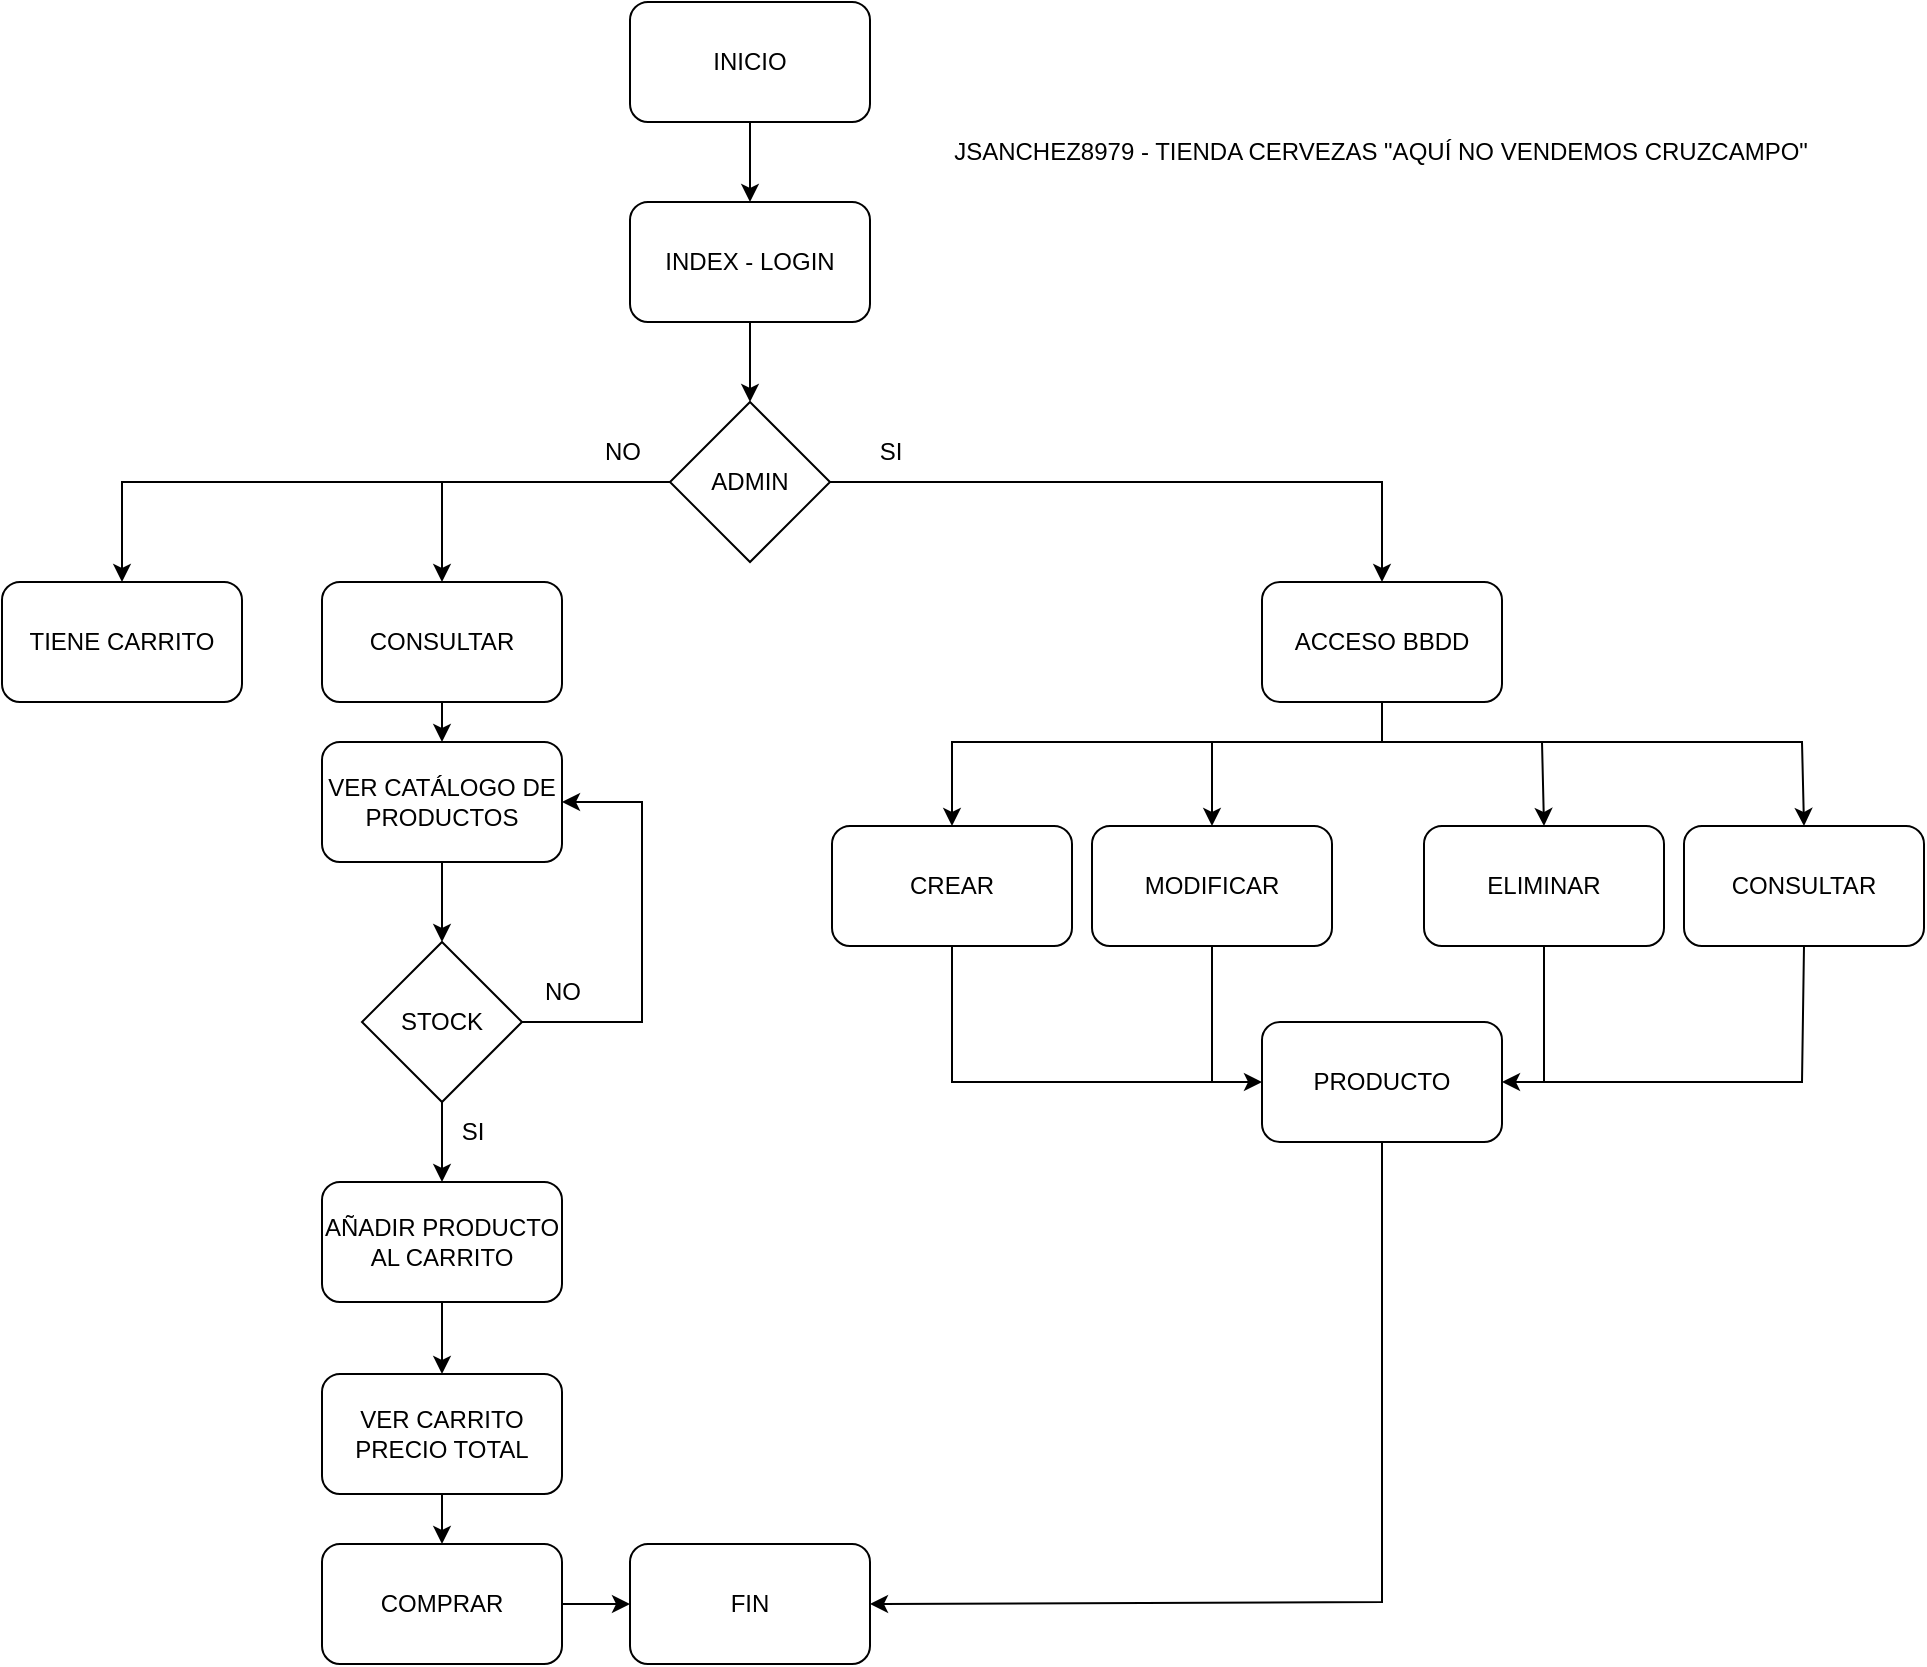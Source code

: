 <mxfile version="26.0.8">
  <diagram name="Página-1" id="_-SUKd0T7lk5-P419IWT">
    <mxGraphModel dx="1793" dy="923" grid="1" gridSize="10" guides="1" tooltips="1" connect="1" arrows="1" fold="1" page="1" pageScale="1" pageWidth="827" pageHeight="1169" math="0" shadow="0">
      <root>
        <mxCell id="0" />
        <mxCell id="1" parent="0" />
        <mxCell id="sM_l2jw1xYte-dTulpN--1" value="INICIO" style="rounded=1;whiteSpace=wrap;html=1;" parent="1" vertex="1">
          <mxGeometry x="354" y="70" width="120" height="60" as="geometry" />
        </mxCell>
        <mxCell id="sM_l2jw1xYte-dTulpN--2" value="INDEX - LOGIN" style="rounded=1;whiteSpace=wrap;html=1;" parent="1" vertex="1">
          <mxGeometry x="354" y="170" width="120" height="60" as="geometry" />
        </mxCell>
        <mxCell id="sM_l2jw1xYte-dTulpN--5" value="ADMIN" style="rhombus;whiteSpace=wrap;html=1;" parent="1" vertex="1">
          <mxGeometry x="374" y="270" width="80" height="80" as="geometry" />
        </mxCell>
        <mxCell id="sM_l2jw1xYte-dTulpN--6" value="" style="endArrow=classic;html=1;rounded=0;entryX=0.5;entryY=0;entryDx=0;entryDy=0;exitX=0.5;exitY=1;exitDx=0;exitDy=0;" parent="1" source="sM_l2jw1xYte-dTulpN--1" target="sM_l2jw1xYte-dTulpN--2" edge="1">
          <mxGeometry width="50" height="50" relative="1" as="geometry">
            <mxPoint x="390" y="410" as="sourcePoint" />
            <mxPoint x="440" y="360" as="targetPoint" />
          </mxGeometry>
        </mxCell>
        <mxCell id="sM_l2jw1xYte-dTulpN--7" value="" style="endArrow=classic;html=1;rounded=0;entryX=0.5;entryY=0;entryDx=0;entryDy=0;exitX=0.5;exitY=1;exitDx=0;exitDy=0;" parent="1" source="sM_l2jw1xYte-dTulpN--2" target="sM_l2jw1xYte-dTulpN--5" edge="1">
          <mxGeometry width="50" height="50" relative="1" as="geometry">
            <mxPoint x="390" y="410" as="sourcePoint" />
            <mxPoint x="440" y="360" as="targetPoint" />
          </mxGeometry>
        </mxCell>
        <mxCell id="sM_l2jw1xYte-dTulpN--8" value="TIENE CARRITO" style="rounded=1;whiteSpace=wrap;html=1;" parent="1" vertex="1">
          <mxGeometry x="40" y="360" width="120" height="60" as="geometry" />
        </mxCell>
        <mxCell id="sM_l2jw1xYte-dTulpN--9" value="" style="endArrow=classic;html=1;rounded=0;exitX=0;exitY=0.5;exitDx=0;exitDy=0;entryX=0.5;entryY=0;entryDx=0;entryDy=0;" parent="1" source="sM_l2jw1xYte-dTulpN--5" target="5RHegPdNfZ6tZ5PyksFu-18" edge="1">
          <mxGeometry width="50" height="50" relative="1" as="geometry">
            <mxPoint x="390" y="410" as="sourcePoint" />
            <mxPoint x="260" y="230" as="targetPoint" />
            <Array as="points">
              <mxPoint x="260" y="310" />
            </Array>
          </mxGeometry>
        </mxCell>
        <mxCell id="sM_l2jw1xYte-dTulpN--11" value="NO" style="text;html=1;align=center;verticalAlign=middle;resizable=0;points=[];autosize=1;strokeColor=none;fillColor=none;" parent="1" vertex="1">
          <mxGeometry x="330" y="280" width="40" height="30" as="geometry" />
        </mxCell>
        <mxCell id="sM_l2jw1xYte-dTulpN--14" value="SI" style="text;html=1;align=center;verticalAlign=middle;resizable=0;points=[];autosize=1;strokeColor=none;fillColor=none;" parent="1" vertex="1">
          <mxGeometry x="469" y="280" width="30" height="30" as="geometry" />
        </mxCell>
        <mxCell id="sM_l2jw1xYte-dTulpN--15" value="VER CATÁLOGO DE PRODUCTOS" style="rounded=1;whiteSpace=wrap;html=1;" parent="1" vertex="1">
          <mxGeometry x="200" y="440" width="120" height="60" as="geometry" />
        </mxCell>
        <mxCell id="sM_l2jw1xYte-dTulpN--16" value="AÑADIR PRODUCTO AL CARRITO" style="rounded=1;whiteSpace=wrap;html=1;" parent="1" vertex="1">
          <mxGeometry x="200" y="660" width="120" height="60" as="geometry" />
        </mxCell>
        <mxCell id="sM_l2jw1xYte-dTulpN--17" value="" style="endArrow=classic;html=1;rounded=0;entryX=0.5;entryY=0;entryDx=0;entryDy=0;exitX=0;exitY=0.5;exitDx=0;exitDy=0;" parent="1" source="sM_l2jw1xYte-dTulpN--5" target="sM_l2jw1xYte-dTulpN--8" edge="1">
          <mxGeometry width="50" height="50" relative="1" as="geometry">
            <mxPoint x="390" y="410" as="sourcePoint" />
            <mxPoint x="440" y="360" as="targetPoint" />
            <Array as="points">
              <mxPoint x="100" y="310" />
            </Array>
          </mxGeometry>
        </mxCell>
        <mxCell id="sM_l2jw1xYte-dTulpN--20" value="VER CARRITO&lt;div&gt;PRECIO TOTAL&lt;/div&gt;" style="rounded=1;whiteSpace=wrap;html=1;" parent="1" vertex="1">
          <mxGeometry x="200" y="756" width="120" height="60" as="geometry" />
        </mxCell>
        <mxCell id="sM_l2jw1xYte-dTulpN--22" value="COMPRAR" style="rounded=1;whiteSpace=wrap;html=1;" parent="1" vertex="1">
          <mxGeometry x="200" y="841" width="120" height="60" as="geometry" />
        </mxCell>
        <mxCell id="sM_l2jw1xYte-dTulpN--23" value="" style="endArrow=classic;html=1;rounded=0;entryX=0.5;entryY=0;entryDx=0;entryDy=0;exitX=0.5;exitY=1;exitDx=0;exitDy=0;" parent="1" source="sM_l2jw1xYte-dTulpN--20" target="sM_l2jw1xYte-dTulpN--22" edge="1">
          <mxGeometry width="50" height="50" relative="1" as="geometry">
            <mxPoint x="470" y="681" as="sourcePoint" />
            <mxPoint x="520" y="631" as="targetPoint" />
          </mxGeometry>
        </mxCell>
        <mxCell id="5RHegPdNfZ6tZ5PyksFu-1" value="FIN" style="rounded=1;whiteSpace=wrap;html=1;" vertex="1" parent="1">
          <mxGeometry x="354" y="841" width="120" height="60" as="geometry" />
        </mxCell>
        <mxCell id="5RHegPdNfZ6tZ5PyksFu-2" value="" style="endArrow=classic;html=1;rounded=0;entryX=0;entryY=0.5;entryDx=0;entryDy=0;exitX=1;exitY=0.5;exitDx=0;exitDy=0;" edge="1" parent="1" source="sM_l2jw1xYte-dTulpN--22" target="5RHegPdNfZ6tZ5PyksFu-1">
          <mxGeometry width="50" height="50" relative="1" as="geometry">
            <mxPoint x="390" y="741" as="sourcePoint" />
            <mxPoint x="440" y="691" as="targetPoint" />
          </mxGeometry>
        </mxCell>
        <mxCell id="5RHegPdNfZ6tZ5PyksFu-3" value="CREAR" style="rounded=1;whiteSpace=wrap;html=1;" vertex="1" parent="1">
          <mxGeometry x="455" y="482" width="120" height="60" as="geometry" />
        </mxCell>
        <mxCell id="5RHegPdNfZ6tZ5PyksFu-4" value="MODIFICAR" style="rounded=1;whiteSpace=wrap;html=1;" vertex="1" parent="1">
          <mxGeometry x="585" y="482" width="120" height="60" as="geometry" />
        </mxCell>
        <mxCell id="5RHegPdNfZ6tZ5PyksFu-5" value="ELIMINAR" style="rounded=1;whiteSpace=wrap;html=1;" vertex="1" parent="1">
          <mxGeometry x="751" y="482" width="120" height="60" as="geometry" />
        </mxCell>
        <mxCell id="5RHegPdNfZ6tZ5PyksFu-6" value="CONSULTAR" style="rounded=1;whiteSpace=wrap;html=1;" vertex="1" parent="1">
          <mxGeometry x="881" y="482" width="120" height="60" as="geometry" />
        </mxCell>
        <mxCell id="5RHegPdNfZ6tZ5PyksFu-9" value="" style="endArrow=classic;html=1;rounded=0;entryX=0.5;entryY=0;entryDx=0;entryDy=0;exitX=1;exitY=0.5;exitDx=0;exitDy=0;" edge="1" parent="1" source="sM_l2jw1xYte-dTulpN--5" target="5RHegPdNfZ6tZ5PyksFu-10">
          <mxGeometry width="50" height="50" relative="1" as="geometry">
            <mxPoint x="390" y="510" as="sourcePoint" />
            <mxPoint x="440" y="460" as="targetPoint" />
            <Array as="points">
              <mxPoint x="730" y="310" />
            </Array>
          </mxGeometry>
        </mxCell>
        <mxCell id="5RHegPdNfZ6tZ5PyksFu-10" value="ACCESO BBDD" style="rounded=1;whiteSpace=wrap;html=1;" vertex="1" parent="1">
          <mxGeometry x="670" y="360" width="120" height="60" as="geometry" />
        </mxCell>
        <mxCell id="5RHegPdNfZ6tZ5PyksFu-15" value="PRODUCTO" style="rounded=1;whiteSpace=wrap;html=1;" vertex="1" parent="1">
          <mxGeometry x="670" y="580" width="120" height="60" as="geometry" />
        </mxCell>
        <mxCell id="5RHegPdNfZ6tZ5PyksFu-18" value="CONSULTAR" style="rounded=1;whiteSpace=wrap;html=1;" vertex="1" parent="1">
          <mxGeometry x="200" y="360" width="120" height="60" as="geometry" />
        </mxCell>
        <mxCell id="5RHegPdNfZ6tZ5PyksFu-19" value="" style="endArrow=classic;html=1;rounded=0;entryX=0.5;entryY=0;entryDx=0;entryDy=0;exitX=0.5;exitY=1;exitDx=0;exitDy=0;" edge="1" parent="1" source="5RHegPdNfZ6tZ5PyksFu-18" target="sM_l2jw1xYte-dTulpN--15">
          <mxGeometry width="50" height="50" relative="1" as="geometry">
            <mxPoint x="390" y="510" as="sourcePoint" />
            <mxPoint x="440" y="460" as="targetPoint" />
          </mxGeometry>
        </mxCell>
        <mxCell id="5RHegPdNfZ6tZ5PyksFu-20" value="STOCK" style="rhombus;whiteSpace=wrap;html=1;" vertex="1" parent="1">
          <mxGeometry x="220" y="540" width="80" height="80" as="geometry" />
        </mxCell>
        <mxCell id="5RHegPdNfZ6tZ5PyksFu-22" value="" style="endArrow=classic;html=1;rounded=0;exitX=1;exitY=0.5;exitDx=0;exitDy=0;entryX=1;entryY=0.5;entryDx=0;entryDy=0;" edge="1" parent="1" source="5RHegPdNfZ6tZ5PyksFu-20" target="sM_l2jw1xYte-dTulpN--15">
          <mxGeometry width="50" height="50" relative="1" as="geometry">
            <mxPoint x="390" y="690" as="sourcePoint" />
            <mxPoint x="440" y="640" as="targetPoint" />
            <Array as="points">
              <mxPoint x="360" y="580" />
              <mxPoint x="360" y="470" />
            </Array>
          </mxGeometry>
        </mxCell>
        <mxCell id="5RHegPdNfZ6tZ5PyksFu-23" value="NO" style="text;html=1;align=center;verticalAlign=middle;resizable=0;points=[];autosize=1;strokeColor=none;fillColor=none;" vertex="1" parent="1">
          <mxGeometry x="300" y="550" width="40" height="30" as="geometry" />
        </mxCell>
        <mxCell id="5RHegPdNfZ6tZ5PyksFu-31" value="" style="endArrow=classic;html=1;rounded=0;entryX=0.5;entryY=0;entryDx=0;entryDy=0;exitX=0.5;exitY=1;exitDx=0;exitDy=0;" edge="1" parent="1" source="5RHegPdNfZ6tZ5PyksFu-10" target="5RHegPdNfZ6tZ5PyksFu-3">
          <mxGeometry width="50" height="50" relative="1" as="geometry">
            <mxPoint x="390" y="690" as="sourcePoint" />
            <mxPoint x="440" y="640" as="targetPoint" />
            <Array as="points">
              <mxPoint x="730" y="440" />
              <mxPoint x="515" y="440" />
            </Array>
          </mxGeometry>
        </mxCell>
        <mxCell id="5RHegPdNfZ6tZ5PyksFu-32" value="" style="endArrow=classic;html=1;rounded=0;entryX=0.5;entryY=0;entryDx=0;entryDy=0;exitX=0.5;exitY=1;exitDx=0;exitDy=0;" edge="1" parent="1" source="5RHegPdNfZ6tZ5PyksFu-10" target="5RHegPdNfZ6tZ5PyksFu-4">
          <mxGeometry width="50" height="50" relative="1" as="geometry">
            <mxPoint x="390" y="690" as="sourcePoint" />
            <mxPoint x="440" y="640" as="targetPoint" />
            <Array as="points">
              <mxPoint x="730" y="440" />
              <mxPoint x="645" y="440" />
            </Array>
          </mxGeometry>
        </mxCell>
        <mxCell id="5RHegPdNfZ6tZ5PyksFu-33" value="" style="endArrow=classic;html=1;rounded=0;entryX=0.5;entryY=0;entryDx=0;entryDy=0;exitX=0.5;exitY=1;exitDx=0;exitDy=0;" edge="1" parent="1" source="5RHegPdNfZ6tZ5PyksFu-10" target="5RHegPdNfZ6tZ5PyksFu-5">
          <mxGeometry width="50" height="50" relative="1" as="geometry">
            <mxPoint x="390" y="690" as="sourcePoint" />
            <mxPoint x="440" y="640" as="targetPoint" />
            <Array as="points">
              <mxPoint x="730" y="440" />
              <mxPoint x="810" y="440" />
            </Array>
          </mxGeometry>
        </mxCell>
        <mxCell id="5RHegPdNfZ6tZ5PyksFu-34" value="" style="endArrow=classic;html=1;rounded=0;entryX=0.5;entryY=0;entryDx=0;entryDy=0;exitX=0.5;exitY=1;exitDx=0;exitDy=0;" edge="1" parent="1" source="5RHegPdNfZ6tZ5PyksFu-10" target="5RHegPdNfZ6tZ5PyksFu-6">
          <mxGeometry width="50" height="50" relative="1" as="geometry">
            <mxPoint x="390" y="690" as="sourcePoint" />
            <mxPoint x="440" y="640" as="targetPoint" />
            <Array as="points">
              <mxPoint x="730" y="440" />
              <mxPoint x="940" y="440" />
            </Array>
          </mxGeometry>
        </mxCell>
        <mxCell id="5RHegPdNfZ6tZ5PyksFu-35" value="" style="endArrow=classic;html=1;rounded=0;entryX=0;entryY=0.5;entryDx=0;entryDy=0;exitX=0.5;exitY=1;exitDx=0;exitDy=0;" edge="1" parent="1" source="5RHegPdNfZ6tZ5PyksFu-3" target="5RHegPdNfZ6tZ5PyksFu-15">
          <mxGeometry width="50" height="50" relative="1" as="geometry">
            <mxPoint x="390" y="690" as="sourcePoint" />
            <mxPoint x="440" y="640" as="targetPoint" />
            <Array as="points">
              <mxPoint x="515" y="610" />
            </Array>
          </mxGeometry>
        </mxCell>
        <mxCell id="5RHegPdNfZ6tZ5PyksFu-36" value="" style="endArrow=classic;html=1;rounded=0;entryX=1;entryY=0.5;entryDx=0;entryDy=0;exitX=0.5;exitY=1;exitDx=0;exitDy=0;" edge="1" parent="1" source="5RHegPdNfZ6tZ5PyksFu-6" target="5RHegPdNfZ6tZ5PyksFu-15">
          <mxGeometry width="50" height="50" relative="1" as="geometry">
            <mxPoint x="390" y="690" as="sourcePoint" />
            <mxPoint x="440" y="640" as="targetPoint" />
            <Array as="points">
              <mxPoint x="940" y="610" />
            </Array>
          </mxGeometry>
        </mxCell>
        <mxCell id="5RHegPdNfZ6tZ5PyksFu-40" value="" style="endArrow=classic;html=1;rounded=0;entryX=1;entryY=0.5;entryDx=0;entryDy=0;exitX=0.5;exitY=1;exitDx=0;exitDy=0;" edge="1" parent="1" source="5RHegPdNfZ6tZ5PyksFu-15" target="5RHegPdNfZ6tZ5PyksFu-1">
          <mxGeometry width="50" height="50" relative="1" as="geometry">
            <mxPoint x="390" y="690" as="sourcePoint" />
            <mxPoint x="440" y="640" as="targetPoint" />
            <Array as="points">
              <mxPoint x="730" y="870" />
            </Array>
          </mxGeometry>
        </mxCell>
        <mxCell id="5RHegPdNfZ6tZ5PyksFu-41" value="" style="endArrow=classic;html=1;rounded=0;entryX=0.5;entryY=0;entryDx=0;entryDy=0;exitX=0.5;exitY=1;exitDx=0;exitDy=0;" edge="1" parent="1" source="5RHegPdNfZ6tZ5PyksFu-20" target="sM_l2jw1xYte-dTulpN--16">
          <mxGeometry width="50" height="50" relative="1" as="geometry">
            <mxPoint x="250" y="570" as="sourcePoint" />
            <mxPoint x="300" y="520" as="targetPoint" />
            <Array as="points" />
          </mxGeometry>
        </mxCell>
        <mxCell id="5RHegPdNfZ6tZ5PyksFu-42" value="" style="endArrow=classic;html=1;rounded=0;entryX=0.5;entryY=0;entryDx=0;entryDy=0;exitX=0.5;exitY=1;exitDx=0;exitDy=0;" edge="1" parent="1" source="sM_l2jw1xYte-dTulpN--15" target="5RHegPdNfZ6tZ5PyksFu-20">
          <mxGeometry width="50" height="50" relative="1" as="geometry">
            <mxPoint x="290" y="680" as="sourcePoint" />
            <mxPoint x="340" y="630" as="targetPoint" />
          </mxGeometry>
        </mxCell>
        <mxCell id="5RHegPdNfZ6tZ5PyksFu-43" value="" style="endArrow=classic;html=1;rounded=0;entryX=0.5;entryY=0;entryDx=0;entryDy=0;exitX=0.5;exitY=1;exitDx=0;exitDy=0;" edge="1" parent="1" source="sM_l2jw1xYte-dTulpN--16" target="sM_l2jw1xYte-dTulpN--20">
          <mxGeometry width="50" height="50" relative="1" as="geometry">
            <mxPoint x="290" y="680" as="sourcePoint" />
            <mxPoint x="340" y="630" as="targetPoint" />
          </mxGeometry>
        </mxCell>
        <mxCell id="5RHegPdNfZ6tZ5PyksFu-44" value="SI" style="text;html=1;align=center;verticalAlign=middle;resizable=0;points=[];autosize=1;strokeColor=none;fillColor=none;" vertex="1" parent="1">
          <mxGeometry x="260" y="620" width="30" height="30" as="geometry" />
        </mxCell>
        <mxCell id="5RHegPdNfZ6tZ5PyksFu-45" value="" style="endArrow=none;html=1;rounded=0;entryX=0.5;entryY=1;entryDx=0;entryDy=0;" edge="1" parent="1" target="5RHegPdNfZ6tZ5PyksFu-4">
          <mxGeometry width="50" height="50" relative="1" as="geometry">
            <mxPoint x="645" y="610" as="sourcePoint" />
            <mxPoint x="400" y="480" as="targetPoint" />
          </mxGeometry>
        </mxCell>
        <mxCell id="5RHegPdNfZ6tZ5PyksFu-46" value="" style="endArrow=none;html=1;rounded=0;entryX=0.5;entryY=1;entryDx=0;entryDy=0;" edge="1" parent="1" target="5RHegPdNfZ6tZ5PyksFu-5">
          <mxGeometry width="50" height="50" relative="1" as="geometry">
            <mxPoint x="811" y="610" as="sourcePoint" />
            <mxPoint x="400" y="480" as="targetPoint" />
          </mxGeometry>
        </mxCell>
        <mxCell id="5RHegPdNfZ6tZ5PyksFu-47" value="JSANCHEZ8979 - TIENDA CERVEZAS &quot;AQUÍ NO VENDEMOS CRUZCAMPO&quot;" style="text;html=1;align=center;verticalAlign=middle;resizable=0;points=[];autosize=1;strokeColor=none;fillColor=none;" vertex="1" parent="1">
          <mxGeometry x="504" y="130" width="450" height="30" as="geometry" />
        </mxCell>
      </root>
    </mxGraphModel>
  </diagram>
</mxfile>
